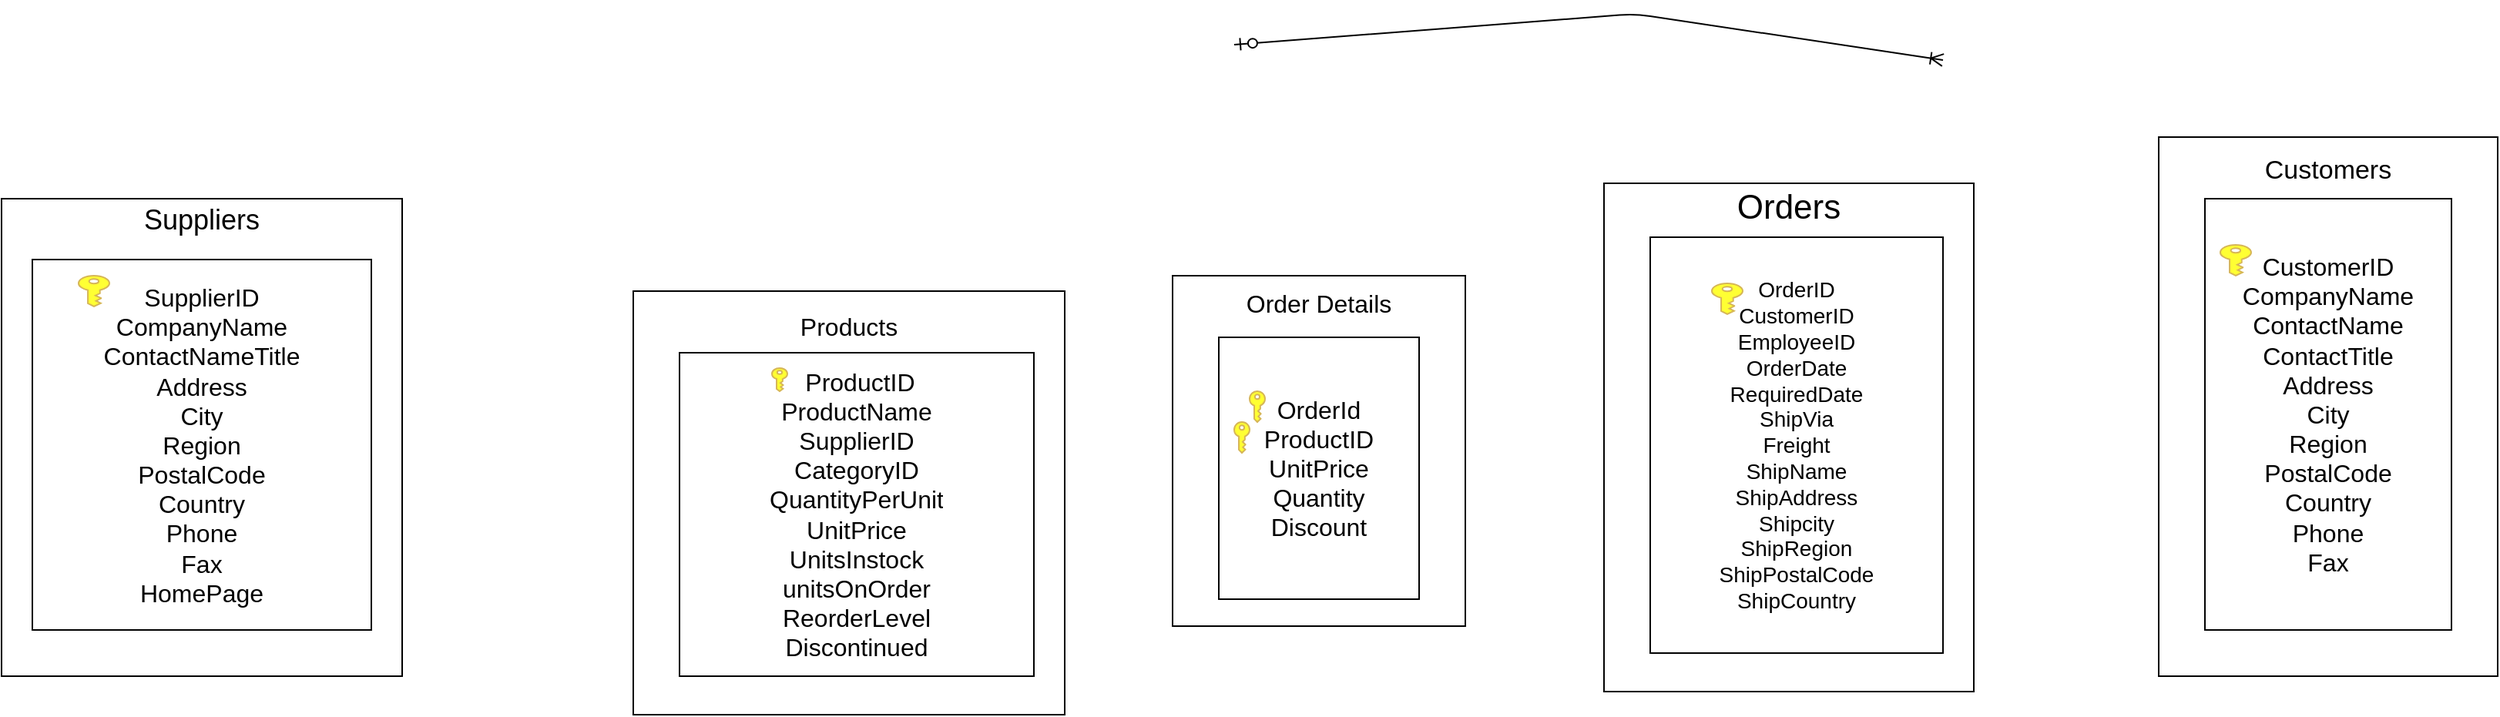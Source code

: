 <mxfile version="14.4.3" type="github">
  <diagram id="C5RBs43oDa-KdzZeNtuy" name="Page-1">
    <mxGraphModel dx="1210" dy="1776" grid="1" gridSize="10" guides="1" tooltips="1" connect="1" arrows="1" fold="1" page="1" pageScale="1" pageWidth="827" pageHeight="1169" math="0" shadow="0">
      <root>
        <mxCell id="WIyWlLk6GJQsqaUBKTNV-0" />
        <mxCell id="WIyWlLk6GJQsqaUBKTNV-1" parent="WIyWlLk6GJQsqaUBKTNV-0" />
        <mxCell id="t3ygeQTU_5rc4qZ34IZP-57" value="" style="shape=table;html=1;whiteSpace=wrap;startSize=0;container=1;collapsible=0;childLayout=tableLayout;" vertex="1" parent="WIyWlLk6GJQsqaUBKTNV-1">
          <mxGeometry x="1480" y="-530" width="220" height="350" as="geometry" />
        </mxCell>
        <mxCell id="t3ygeQTU_5rc4qZ34IZP-58" value="" style="shape=partialRectangle;html=1;whiteSpace=wrap;collapsible=0;dropTarget=0;pointerEvents=0;fillColor=none;top=0;left=0;bottom=0;right=0;points=[[0,0.5],[1,0.5]];portConstraint=eastwest;" vertex="1" parent="t3ygeQTU_5rc4qZ34IZP-57">
          <mxGeometry width="220" height="350" as="geometry" />
        </mxCell>
        <mxCell id="t3ygeQTU_5rc4qZ34IZP-59" value="&lt;font style=&quot;font-size: 17px&quot;&gt;&lt;font style=&quot;font-size: 17px&quot;&gt;Customers&lt;/font&gt;&lt;br&gt;&lt;br&gt;&lt;br&gt;&lt;br&gt;&lt;br&gt;&lt;br&gt;&lt;br&gt;&lt;br&gt;&lt;br&gt;&lt;br&gt;&lt;br&gt;&lt;br&gt;&lt;br&gt;&lt;br&gt;&lt;br&gt;&lt;br&gt;&lt;/font&gt;" style="shape=partialRectangle;html=1;whiteSpace=wrap;connectable=0;overflow=hidden;fillColor=none;top=0;left=0;bottom=0;right=0;" vertex="1" parent="t3ygeQTU_5rc4qZ34IZP-58">
          <mxGeometry width="220" height="350" as="geometry" />
        </mxCell>
        <mxCell id="t3ygeQTU_5rc4qZ34IZP-51" value="" style="shape=table;html=1;whiteSpace=wrap;startSize=0;container=1;collapsible=0;childLayout=tableLayout;" vertex="1" parent="WIyWlLk6GJQsqaUBKTNV-1">
          <mxGeometry x="840" y="-440" width="190" height="227.5" as="geometry" />
        </mxCell>
        <mxCell id="t3ygeQTU_5rc4qZ34IZP-52" value="" style="shape=partialRectangle;html=1;whiteSpace=wrap;collapsible=0;dropTarget=0;pointerEvents=0;fillColor=none;top=0;left=0;bottom=0;right=0;points=[[0,0.5],[1,0.5]];portConstraint=eastwest;" vertex="1" parent="t3ygeQTU_5rc4qZ34IZP-51">
          <mxGeometry width="190" height="228" as="geometry" />
        </mxCell>
        <mxCell id="t3ygeQTU_5rc4qZ34IZP-53" value="&lt;font style=&quot;font-size: 16px&quot;&gt;Order Details&lt;br&gt;&lt;br&gt;&lt;br&gt;&lt;br&gt;&lt;br&gt;&lt;br&gt;&lt;br&gt;&lt;br&gt;&lt;br&gt;&lt;br&gt;&lt;br&gt;&lt;/font&gt;" style="shape=partialRectangle;html=1;whiteSpace=wrap;connectable=0;overflow=hidden;fillColor=none;top=0;left=0;bottom=0;right=0;" vertex="1" parent="t3ygeQTU_5rc4qZ34IZP-52">
          <mxGeometry width="190" height="228" as="geometry" />
        </mxCell>
        <mxCell id="t3ygeQTU_5rc4qZ34IZP-42" value="" style="shape=table;html=1;whiteSpace=wrap;startSize=0;container=1;collapsible=0;childLayout=tableLayout;" vertex="1" parent="WIyWlLk6GJQsqaUBKTNV-1">
          <mxGeometry x="80" y="-490" width="260" height="310" as="geometry" />
        </mxCell>
        <mxCell id="t3ygeQTU_5rc4qZ34IZP-43" value="" style="shape=partialRectangle;html=1;whiteSpace=wrap;collapsible=0;dropTarget=0;pointerEvents=0;fillColor=none;top=0;left=0;bottom=0;right=0;points=[[0,0.5],[1,0.5]];portConstraint=eastwest;" vertex="1" parent="t3ygeQTU_5rc4qZ34IZP-42">
          <mxGeometry width="260" height="310" as="geometry" />
        </mxCell>
        <mxCell id="t3ygeQTU_5rc4qZ34IZP-44" value="&lt;span style=&quot;font-size: 18px&quot;&gt;Suppliers&lt;br&gt;&lt;br&gt;&lt;br&gt;&lt;br&gt;&lt;br&gt;&lt;br&gt;&lt;br&gt;&lt;br&gt;&lt;br&gt;&lt;br&gt;&lt;br&gt;&lt;br&gt;&lt;br&gt;&lt;br&gt;&lt;/span&gt;" style="shape=partialRectangle;html=1;whiteSpace=wrap;connectable=0;overflow=hidden;fillColor=none;top=0;left=0;bottom=0;right=0;" vertex="1" parent="t3ygeQTU_5rc4qZ34IZP-43">
          <mxGeometry width="260" height="310" as="geometry" />
        </mxCell>
        <mxCell id="t3ygeQTU_5rc4qZ34IZP-39" value="" style="shape=table;html=1;whiteSpace=wrap;startSize=0;container=1;collapsible=0;childLayout=tableLayout;" vertex="1" parent="WIyWlLk6GJQsqaUBKTNV-1">
          <mxGeometry x="1120" y="-500" width="240" height="330" as="geometry" />
        </mxCell>
        <mxCell id="t3ygeQTU_5rc4qZ34IZP-40" value="" style="shape=partialRectangle;html=1;whiteSpace=wrap;collapsible=0;dropTarget=0;pointerEvents=0;fillColor=none;top=0;left=0;bottom=0;right=0;points=[[0,0.5],[1,0.5]];portConstraint=eastwest;" vertex="1" parent="t3ygeQTU_5rc4qZ34IZP-39">
          <mxGeometry width="240" height="330" as="geometry" />
        </mxCell>
        <mxCell id="t3ygeQTU_5rc4qZ34IZP-41" value="&lt;font style=&quot;font-size: 22px&quot;&gt;Orders&lt;br&gt;&lt;br&gt;&lt;br&gt;&lt;br&gt;&lt;br&gt;&lt;br&gt;&lt;br&gt;&lt;br&gt;&lt;br&gt;&lt;br&gt;&lt;br&gt;&lt;br&gt;&lt;br&gt;&lt;/font&gt;" style="shape=partialRectangle;html=1;whiteSpace=wrap;connectable=0;overflow=hidden;fillColor=none;top=0;left=0;bottom=0;right=0;" vertex="1" parent="t3ygeQTU_5rc4qZ34IZP-40">
          <mxGeometry width="240" height="330" as="geometry" />
        </mxCell>
        <mxCell id="t3ygeQTU_5rc4qZ34IZP-32" value="" style="shape=table;html=1;whiteSpace=wrap;startSize=0;container=1;collapsible=0;childLayout=tableLayout;" vertex="1" parent="WIyWlLk6GJQsqaUBKTNV-1">
          <mxGeometry x="490" y="-430" width="280" height="275" as="geometry" />
        </mxCell>
        <mxCell id="t3ygeQTU_5rc4qZ34IZP-33" value="" style="shape=partialRectangle;html=1;whiteSpace=wrap;collapsible=0;dropTarget=0;pointerEvents=0;fillColor=none;top=0;left=0;bottom=0;right=0;points=[[0,0.5],[1,0.5]];portConstraint=eastwest;" vertex="1" parent="t3ygeQTU_5rc4qZ34IZP-32">
          <mxGeometry width="280" height="275" as="geometry" />
        </mxCell>
        <mxCell id="t3ygeQTU_5rc4qZ34IZP-34" value="&lt;font style=&quot;font-size: 16px&quot;&gt;Products&lt;br&gt;&lt;br&gt;&lt;br&gt;&lt;br&gt;&lt;br&gt;&lt;br&gt;&lt;br&gt;&lt;br&gt;&lt;br&gt;&lt;br&gt;&lt;br&gt;&lt;br&gt;&lt;br&gt;&lt;/font&gt;" style="shape=partialRectangle;html=1;whiteSpace=wrap;connectable=0;overflow=hidden;fillColor=none;top=0;left=0;bottom=0;right=0;" vertex="1" parent="t3ygeQTU_5rc4qZ34IZP-33">
          <mxGeometry width="280" height="275" as="geometry" />
        </mxCell>
        <mxCell id="t3ygeQTU_5rc4qZ34IZP-22" value="" style="shape=table;html=1;whiteSpace=wrap;startSize=0;container=1;collapsible=0;childLayout=tableLayout;" vertex="1" parent="WIyWlLk6GJQsqaUBKTNV-1">
          <mxGeometry x="100" y="-450.5" width="220" height="240.5" as="geometry" />
        </mxCell>
        <mxCell id="t3ygeQTU_5rc4qZ34IZP-25" value="" style="shape=partialRectangle;html=1;whiteSpace=wrap;collapsible=0;dropTarget=0;pointerEvents=0;fillColor=none;top=0;left=0;bottom=0;right=0;points=[[0,0.5],[1,0.5]];portConstraint=eastwest;" vertex="1" parent="t3ygeQTU_5rc4qZ34IZP-22">
          <mxGeometry width="220" height="241" as="geometry" />
        </mxCell>
        <mxCell id="t3ygeQTU_5rc4qZ34IZP-26" value="&lt;font style=&quot;font-size: 16px&quot;&gt;SupplierID&lt;br&gt;CompanyName&lt;br&gt;ContactNameTitle&lt;br&gt;Address&lt;br&gt;City&lt;br&gt;Region&lt;br&gt;PostalCode&lt;br&gt;Country&lt;br&gt;Phone&lt;br&gt;Fax&lt;br&gt;HomePage&lt;/font&gt;" style="shape=partialRectangle;html=1;whiteSpace=wrap;connectable=0;overflow=hidden;fillColor=none;top=0;left=0;bottom=0;right=0;" vertex="1" parent="t3ygeQTU_5rc4qZ34IZP-25">
          <mxGeometry width="220" height="241" as="geometry" />
        </mxCell>
        <mxCell id="t3ygeQTU_5rc4qZ34IZP-1" value="" style="pointerEvents=1;shadow=0;dashed=0;html=1;strokeColor=#d6b656;labelPosition=center;verticalLabelPosition=bottom;verticalAlign=top;outlineConnect=0;align=center;shape=mxgraph.office.security.key_permissions;fillColor=#FFFF33;rotation=0;" vertex="1" parent="WIyWlLk6GJQsqaUBKTNV-1">
          <mxGeometry x="130" y="-440" width="20" height="20" as="geometry" />
        </mxCell>
        <mxCell id="t3ygeQTU_5rc4qZ34IZP-27" value="" style="shape=table;html=1;whiteSpace=wrap;startSize=0;container=1;collapsible=0;childLayout=tableLayout;" vertex="1" parent="WIyWlLk6GJQsqaUBKTNV-1">
          <mxGeometry x="520" y="-390" width="230" height="210" as="geometry" />
        </mxCell>
        <mxCell id="t3ygeQTU_5rc4qZ34IZP-28" value="" style="shape=partialRectangle;html=1;whiteSpace=wrap;collapsible=0;dropTarget=0;pointerEvents=0;fillColor=none;top=0;left=0;bottom=0;right=0;points=[[0,0.5],[1,0.5]];portConstraint=eastwest;" vertex="1" parent="t3ygeQTU_5rc4qZ34IZP-27">
          <mxGeometry width="230" height="210" as="geometry" />
        </mxCell>
        <mxCell id="t3ygeQTU_5rc4qZ34IZP-29" value="&lt;font style=&quot;font-size: 16px&quot;&gt;&amp;nbsp;&lt;font style=&quot;font-size: 16px&quot;&gt;ProductID&lt;br&gt;ProductName&lt;br&gt;SupplierID&lt;br&gt;CategoryID&lt;br&gt;QuantityPerUnit&lt;br&gt;UnitPrice&lt;br&gt;UnitsInstock&lt;br&gt;unitsOnOrder&lt;br&gt;ReorderLevel&lt;br&gt;Discontinued&lt;/font&gt;&lt;/font&gt;" style="shape=partialRectangle;html=1;whiteSpace=wrap;connectable=0;overflow=hidden;fillColor=none;top=0;left=0;bottom=0;right=0;" vertex="1" parent="t3ygeQTU_5rc4qZ34IZP-28">
          <mxGeometry width="230" height="210" as="geometry" />
        </mxCell>
        <mxCell id="t3ygeQTU_5rc4qZ34IZP-30" value="" style="pointerEvents=1;shadow=0;dashed=0;html=1;strokeColor=#d6b656;labelPosition=center;verticalLabelPosition=bottom;verticalAlign=top;outlineConnect=0;align=center;shape=mxgraph.office.security.key_permissions;fillColor=#FFFF33;rotation=0;" vertex="1" parent="WIyWlLk6GJQsqaUBKTNV-1">
          <mxGeometry x="580" y="-380" width="10" height="15" as="geometry" />
        </mxCell>
        <mxCell id="t3ygeQTU_5rc4qZ34IZP-35" value="" style="shape=table;html=1;whiteSpace=wrap;startSize=0;container=1;collapsible=0;childLayout=tableLayout;" vertex="1" parent="WIyWlLk6GJQsqaUBKTNV-1">
          <mxGeometry x="1150" y="-465" width="190" height="270" as="geometry" />
        </mxCell>
        <mxCell id="t3ygeQTU_5rc4qZ34IZP-36" value="" style="shape=partialRectangle;html=1;whiteSpace=wrap;collapsible=0;dropTarget=0;pointerEvents=0;fillColor=none;top=0;left=0;bottom=0;right=0;points=[[0,0.5],[1,0.5]];portConstraint=eastwest;" vertex="1" parent="t3ygeQTU_5rc4qZ34IZP-35">
          <mxGeometry width="190" height="270" as="geometry" />
        </mxCell>
        <mxCell id="t3ygeQTU_5rc4qZ34IZP-37" value="&lt;font style=&quot;font-size: 14px&quot;&gt;OrderID&lt;br&gt;CustomerID&lt;br&gt;EmployeeID&lt;br&gt;OrderDate&lt;br&gt;RequiredDate&lt;br&gt;ShipVia&lt;br&gt;Freight&lt;br&gt;ShipName&lt;br&gt;ShipAddress&lt;br&gt;Shipcity&lt;br&gt;ShipRegion&lt;br&gt;ShipPostalCode&lt;br&gt;ShipCountry&lt;/font&gt;" style="shape=partialRectangle;html=1;whiteSpace=wrap;connectable=0;overflow=hidden;fillColor=none;top=0;left=0;bottom=0;right=0;" vertex="1" parent="t3ygeQTU_5rc4qZ34IZP-36">
          <mxGeometry width="190" height="270" as="geometry" />
        </mxCell>
        <mxCell id="t3ygeQTU_5rc4qZ34IZP-38" value="" style="pointerEvents=1;shadow=0;dashed=0;html=1;strokeColor=#d6b656;labelPosition=center;verticalLabelPosition=bottom;verticalAlign=top;outlineConnect=0;align=center;shape=mxgraph.office.security.key_permissions;fillColor=#FFFF33;rotation=0;" vertex="1" parent="WIyWlLk6GJQsqaUBKTNV-1">
          <mxGeometry x="1190" y="-435" width="20" height="20" as="geometry" />
        </mxCell>
        <mxCell id="t3ygeQTU_5rc4qZ34IZP-46" value="" style="shape=table;html=1;whiteSpace=wrap;startSize=0;container=1;collapsible=0;childLayout=tableLayout;" vertex="1" parent="WIyWlLk6GJQsqaUBKTNV-1">
          <mxGeometry x="870" y="-400" width="130" height="170" as="geometry" />
        </mxCell>
        <mxCell id="t3ygeQTU_5rc4qZ34IZP-47" value="" style="shape=partialRectangle;html=1;whiteSpace=wrap;collapsible=0;dropTarget=0;pointerEvents=0;fillColor=none;top=0;left=0;bottom=0;right=0;points=[[0,0.5],[1,0.5]];portConstraint=eastwest;" vertex="1" parent="t3ygeQTU_5rc4qZ34IZP-46">
          <mxGeometry width="130" height="170" as="geometry" />
        </mxCell>
        <mxCell id="t3ygeQTU_5rc4qZ34IZP-48" value="&lt;font style=&quot;font-size: 16px&quot;&gt;OrderId&lt;br&gt;ProductID&lt;br&gt;UnitPrice&lt;br&gt;Quantity&lt;br&gt;Discount&lt;/font&gt;" style="shape=partialRectangle;html=1;whiteSpace=wrap;connectable=0;overflow=hidden;fillColor=none;top=0;left=0;bottom=0;right=0;" vertex="1" parent="t3ygeQTU_5rc4qZ34IZP-47">
          <mxGeometry width="130" height="170" as="geometry" />
        </mxCell>
        <mxCell id="t3ygeQTU_5rc4qZ34IZP-49" value="" style="pointerEvents=1;shadow=0;dashed=0;html=1;strokeColor=#d6b656;labelPosition=center;verticalLabelPosition=bottom;verticalAlign=top;outlineConnect=0;align=center;shape=mxgraph.office.security.key_permissions;fillColor=#FFFF33;rotation=0;" vertex="1" parent="WIyWlLk6GJQsqaUBKTNV-1">
          <mxGeometry x="890" y="-365" width="10" height="20" as="geometry" />
        </mxCell>
        <mxCell id="t3ygeQTU_5rc4qZ34IZP-50" value="" style="pointerEvents=1;shadow=0;dashed=0;html=1;strokeColor=#d6b656;labelPosition=center;verticalLabelPosition=bottom;verticalAlign=top;outlineConnect=0;align=center;shape=mxgraph.office.security.key_permissions;fillColor=#FFFF33;rotation=0;" vertex="1" parent="WIyWlLk6GJQsqaUBKTNV-1">
          <mxGeometry x="880" y="-345" width="10" height="20" as="geometry" />
        </mxCell>
        <mxCell id="t3ygeQTU_5rc4qZ34IZP-54" value="" style="shape=table;html=1;whiteSpace=wrap;startSize=0;container=1;collapsible=0;childLayout=tableLayout;" vertex="1" parent="WIyWlLk6GJQsqaUBKTNV-1">
          <mxGeometry x="1510" y="-490" width="160" height="280" as="geometry" />
        </mxCell>
        <mxCell id="t3ygeQTU_5rc4qZ34IZP-55" value="" style="shape=partialRectangle;html=1;whiteSpace=wrap;collapsible=0;dropTarget=0;pointerEvents=0;fillColor=none;top=0;left=0;bottom=0;right=0;points=[[0,0.5],[1,0.5]];portConstraint=eastwest;" vertex="1" parent="t3ygeQTU_5rc4qZ34IZP-54">
          <mxGeometry width="160" height="280" as="geometry" />
        </mxCell>
        <mxCell id="t3ygeQTU_5rc4qZ34IZP-56" value="&lt;font style=&quot;font-size: 16px&quot;&gt;CustomerID&lt;br&gt;CompanyName&lt;br&gt;ContactName&lt;br&gt;ContactTitle&lt;br&gt;Address&lt;br&gt;City&lt;br&gt;Region&lt;br&gt;PostalCode&lt;br&gt;Country&lt;br&gt;Phone&lt;br&gt;Fax&lt;/font&gt;" style="shape=partialRectangle;html=1;whiteSpace=wrap;connectable=0;overflow=hidden;fillColor=none;top=0;left=0;bottom=0;right=0;" vertex="1" parent="t3ygeQTU_5rc4qZ34IZP-55">
          <mxGeometry width="160" height="280" as="geometry" />
        </mxCell>
        <mxCell id="t3ygeQTU_5rc4qZ34IZP-60" value="" style="pointerEvents=1;shadow=0;dashed=0;html=1;strokeColor=#d6b656;labelPosition=center;verticalLabelPosition=bottom;verticalAlign=top;outlineConnect=0;align=center;shape=mxgraph.office.security.key_permissions;fillColor=#FFFF33;rotation=0;" vertex="1" parent="WIyWlLk6GJQsqaUBKTNV-1">
          <mxGeometry x="1520" y="-460" width="20" height="20" as="geometry" />
        </mxCell>
        <mxCell id="t3ygeQTU_5rc4qZ34IZP-61" value="" style="endArrow=ERoneToMany;html=1;endFill=0;startArrow=ERzeroToOne;startFill=1;strokeWidth=1;" edge="1" parent="WIyWlLk6GJQsqaUBKTNV-1">
          <mxGeometry width="50" height="50" relative="1" as="geometry">
            <mxPoint x="880" y="-590" as="sourcePoint" />
            <mxPoint x="1340" y="-580" as="targetPoint" />
            <Array as="points">
              <mxPoint x="1140" y="-610" />
            </Array>
          </mxGeometry>
        </mxCell>
      </root>
    </mxGraphModel>
  </diagram>
</mxfile>
